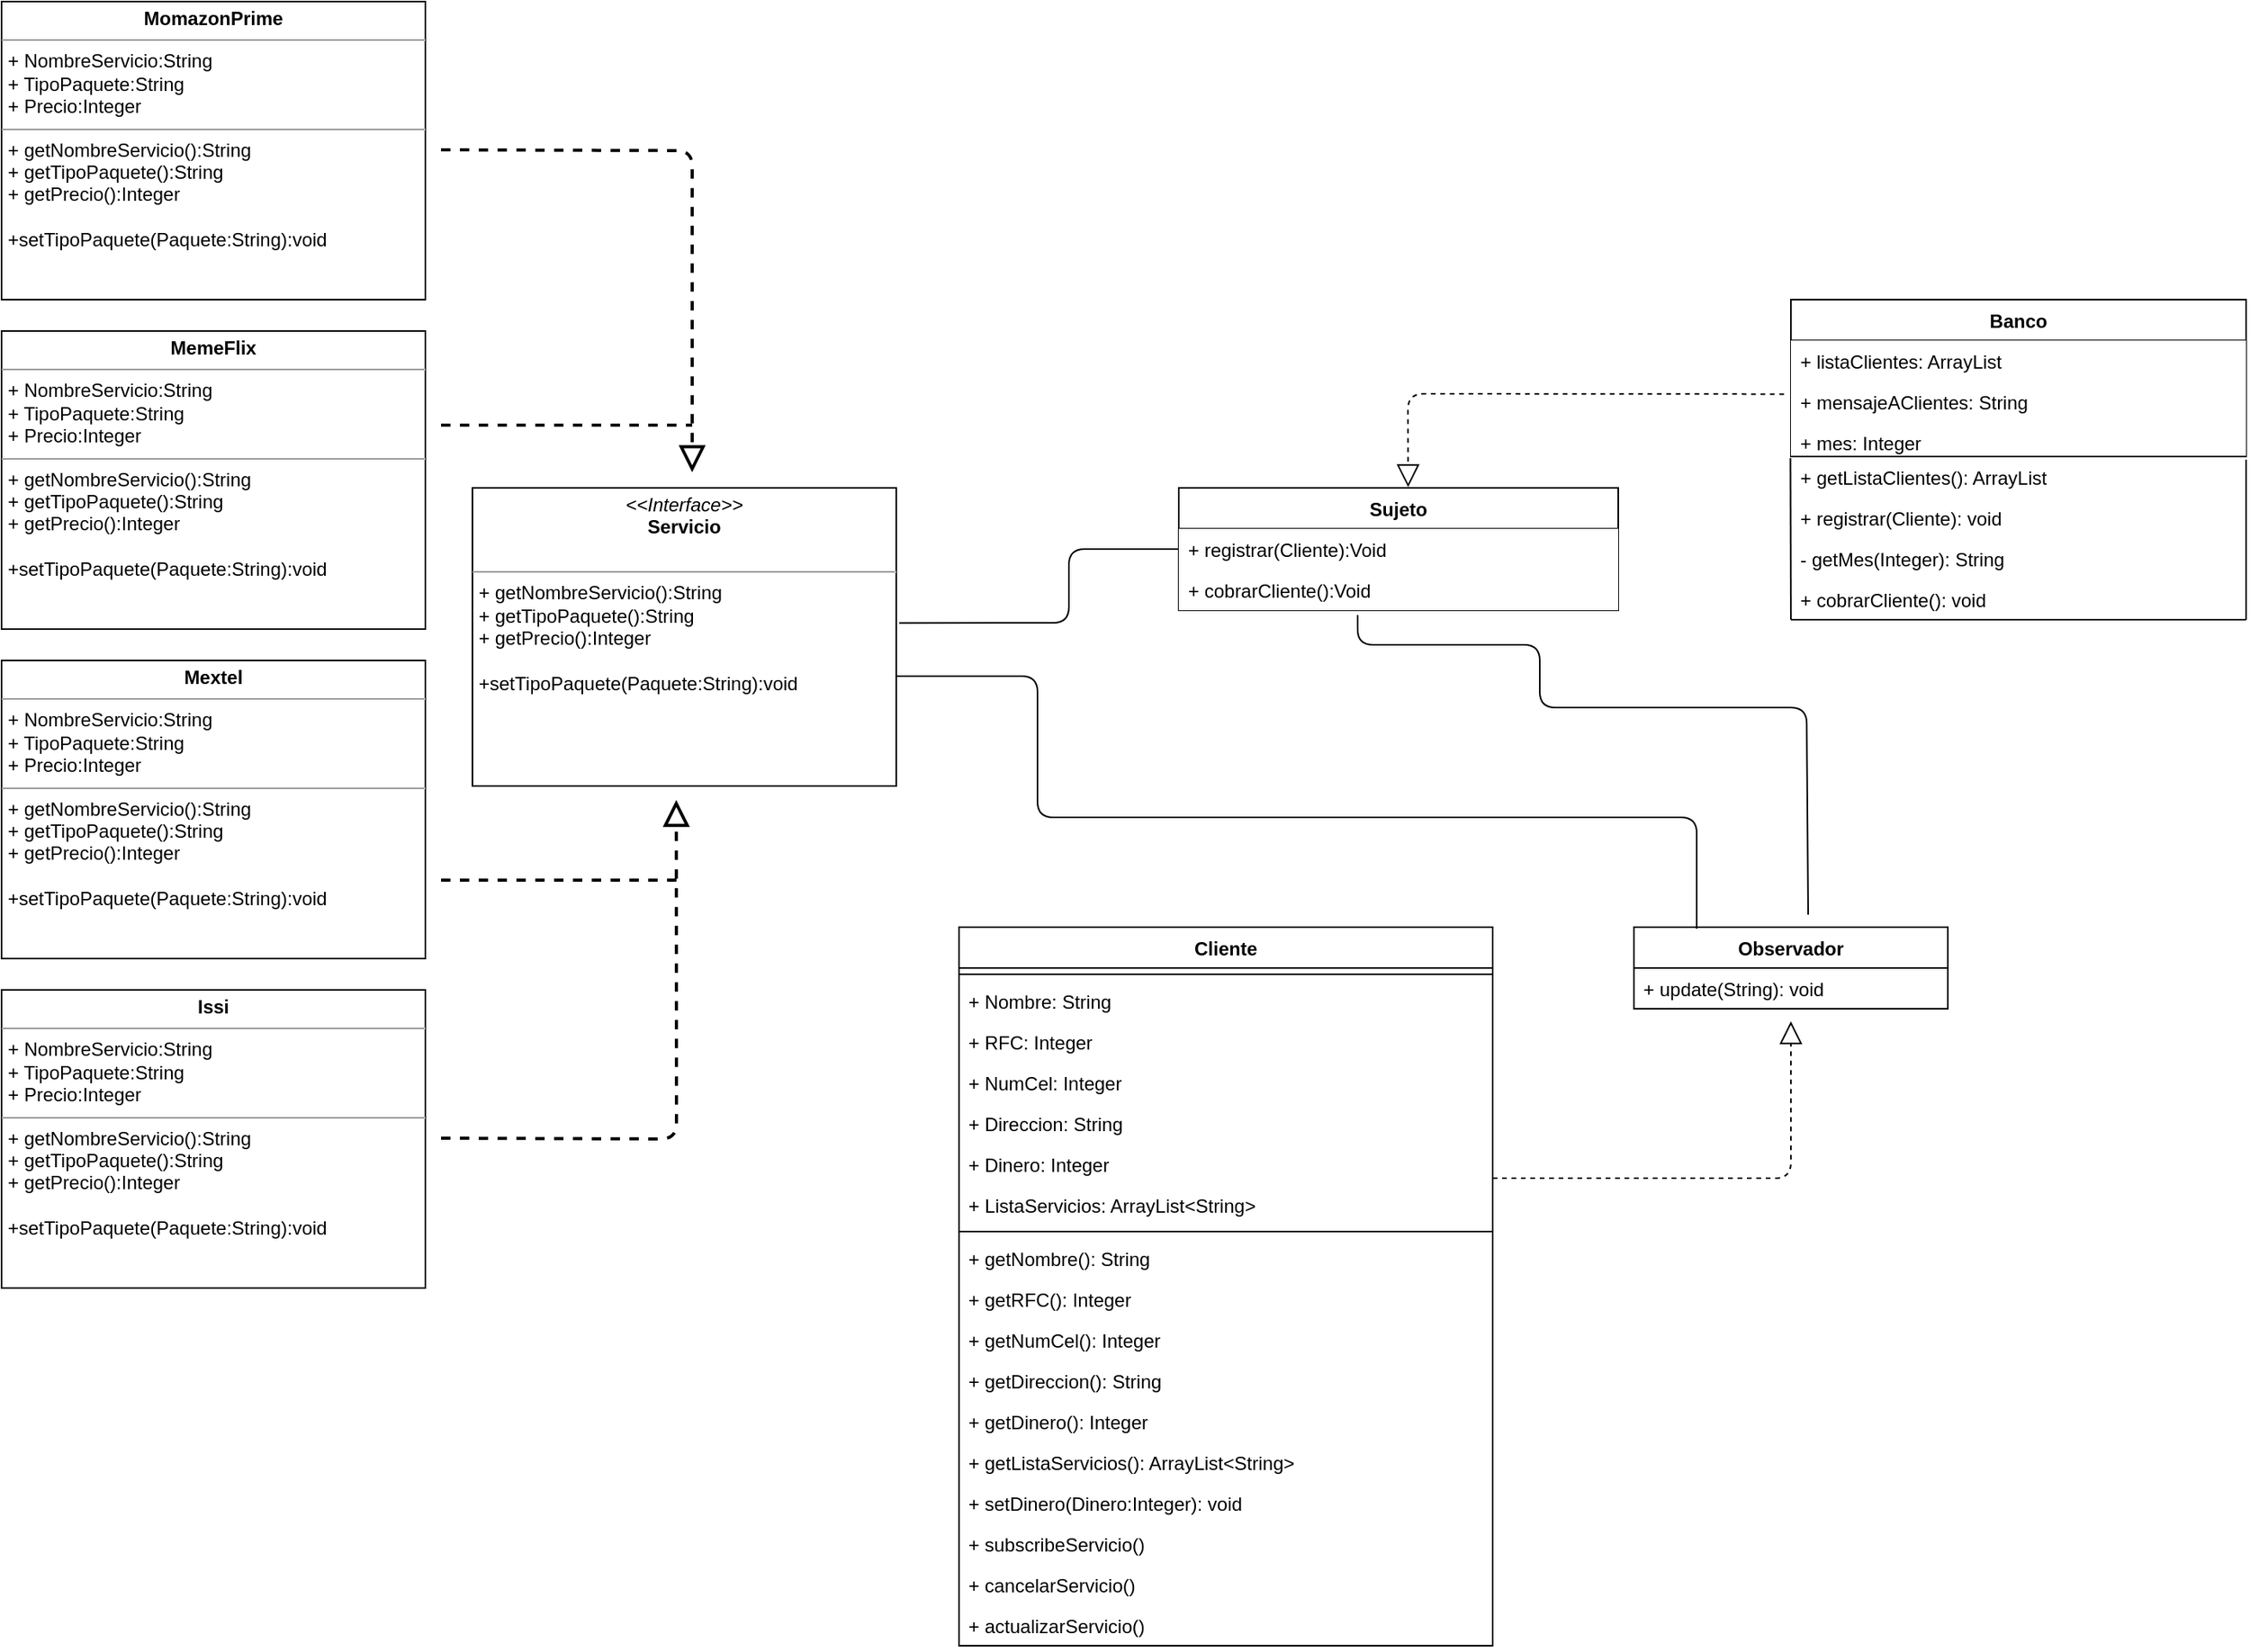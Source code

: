 <mxfile version="14.8.4" type="github">
  <diagram id="C5RBs43oDa-KdzZeNtuy" name="Page-1">
    <mxGraphModel dx="1422" dy="647" grid="1" gridSize="10" guides="1" tooltips="1" connect="1" arrows="1" fold="1" page="1" pageScale="1" pageWidth="1600" pageHeight="900" math="0" shadow="0">
      <root>
        <mxCell id="WIyWlLk6GJQsqaUBKTNV-0" />
        <mxCell id="WIyWlLk6GJQsqaUBKTNV-1" parent="WIyWlLk6GJQsqaUBKTNV-0" />
        <mxCell id="UXCm-4X5yz27VtnA_vT_-14" value="&lt;p style=&quot;margin: 0px ; margin-top: 4px ; text-align: center&quot;&gt;&lt;i&gt;&amp;lt;&amp;lt;Interface&amp;gt;&amp;gt;&lt;/i&gt;&lt;br&gt;&lt;b&gt;Servicio&lt;/b&gt;&lt;/p&gt;&lt;p style=&quot;margin: 0px ; margin-left: 4px&quot;&gt;&lt;br&gt;&lt;/p&gt;&lt;hr size=&quot;1&quot;&gt;&lt;p style=&quot;margin: 0px ; margin-left: 4px&quot;&gt;+ getNombreServicio():String&lt;/p&gt;&lt;p style=&quot;margin: 0px ; margin-left: 4px&quot;&gt;+ getTipoPaquete():String&lt;/p&gt;&lt;p style=&quot;margin: 0px ; margin-left: 4px&quot;&gt;+ getPrecio():Integer&lt;/p&gt;&lt;p style=&quot;margin: 0px ; margin-left: 4px&quot;&gt;&lt;br&gt;&lt;/p&gt;&lt;p style=&quot;margin: 0px ; margin-left: 4px&quot;&gt;+setTipoPaquete(Paquete:String):void&lt;/p&gt;&lt;p style=&quot;margin: 0px ; margin-left: 4px&quot;&gt;&lt;br&gt;&lt;/p&gt;" style="verticalAlign=top;align=left;overflow=fill;fontSize=12;fontFamily=Helvetica;html=1;" parent="WIyWlLk6GJQsqaUBKTNV-1" vertex="1">
          <mxGeometry x="320" y="340" width="270" height="190" as="geometry" />
        </mxCell>
        <mxCell id="UXCm-4X5yz27VtnA_vT_-15" value="Cliente" style="swimlane;fontStyle=1;align=center;verticalAlign=top;childLayout=stackLayout;horizontal=1;startSize=26;horizontalStack=0;resizeParent=1;resizeParentMax=0;resizeLast=0;collapsible=1;marginBottom=0;" parent="WIyWlLk6GJQsqaUBKTNV-1" vertex="1">
          <mxGeometry x="630" y="620" width="340" height="458" as="geometry" />
        </mxCell>
        <mxCell id="UXCm-4X5yz27VtnA_vT_-17" value="" style="line;strokeWidth=1;fillColor=none;align=left;verticalAlign=middle;spacingTop=-1;spacingLeft=3;spacingRight=3;rotatable=0;labelPosition=right;points=[];portConstraint=eastwest;" parent="UXCm-4X5yz27VtnA_vT_-15" vertex="1">
          <mxGeometry y="26" width="340" height="8" as="geometry" />
        </mxCell>
        <mxCell id="UXCm-4X5yz27VtnA_vT_-16" value="+ Nombre: String" style="text;strokeColor=none;fillColor=none;align=left;verticalAlign=top;spacingLeft=4;spacingRight=4;overflow=hidden;rotatable=0;points=[[0,0.5],[1,0.5]];portConstraint=eastwest;" parent="UXCm-4X5yz27VtnA_vT_-15" vertex="1">
          <mxGeometry y="34" width="340" height="26" as="geometry" />
        </mxCell>
        <mxCell id="UXCm-4X5yz27VtnA_vT_-19" value="+ RFC: Integer" style="text;strokeColor=none;fillColor=none;align=left;verticalAlign=top;spacingLeft=4;spacingRight=4;overflow=hidden;rotatable=0;points=[[0,0.5],[1,0.5]];portConstraint=eastwest;" parent="UXCm-4X5yz27VtnA_vT_-15" vertex="1">
          <mxGeometry y="60" width="340" height="26" as="geometry" />
        </mxCell>
        <mxCell id="UXCm-4X5yz27VtnA_vT_-20" value="+ NumCel: Integer" style="text;strokeColor=none;fillColor=none;align=left;verticalAlign=top;spacingLeft=4;spacingRight=4;overflow=hidden;rotatable=0;points=[[0,0.5],[1,0.5]];portConstraint=eastwest;" parent="UXCm-4X5yz27VtnA_vT_-15" vertex="1">
          <mxGeometry y="86" width="340" height="26" as="geometry" />
        </mxCell>
        <mxCell id="UXCm-4X5yz27VtnA_vT_-21" value="+ Direccion: String" style="text;strokeColor=none;fillColor=none;align=left;verticalAlign=top;spacingLeft=4;spacingRight=4;overflow=hidden;rotatable=0;points=[[0,0.5],[1,0.5]];portConstraint=eastwest;" parent="UXCm-4X5yz27VtnA_vT_-15" vertex="1">
          <mxGeometry y="112" width="340" height="26" as="geometry" />
        </mxCell>
        <mxCell id="UXCm-4X5yz27VtnA_vT_-22" value="+ Dinero: Integer" style="text;strokeColor=none;fillColor=none;align=left;verticalAlign=top;spacingLeft=4;spacingRight=4;overflow=hidden;rotatable=0;points=[[0,0.5],[1,0.5]];portConstraint=eastwest;" parent="UXCm-4X5yz27VtnA_vT_-15" vertex="1">
          <mxGeometry y="138" width="340" height="26" as="geometry" />
        </mxCell>
        <mxCell id="UXCm-4X5yz27VtnA_vT_-23" value="+ ListaServicios: ArrayList&lt;String&gt;" style="text;strokeColor=none;fillColor=none;align=left;verticalAlign=top;spacingLeft=4;spacingRight=4;overflow=hidden;rotatable=0;points=[[0,0.5],[1,0.5]];portConstraint=eastwest;" parent="UXCm-4X5yz27VtnA_vT_-15" vertex="1">
          <mxGeometry y="164" width="340" height="26" as="geometry" />
        </mxCell>
        <mxCell id="UXCm-4X5yz27VtnA_vT_-26" value="" style="line;strokeWidth=1;fillColor=none;align=left;verticalAlign=middle;spacingTop=-1;spacingLeft=3;spacingRight=3;rotatable=0;labelPosition=right;points=[];portConstraint=eastwest;" parent="UXCm-4X5yz27VtnA_vT_-15" vertex="1">
          <mxGeometry y="190" width="340" height="8" as="geometry" />
        </mxCell>
        <mxCell id="UXCm-4X5yz27VtnA_vT_-18" value="+ getNombre(): String" style="text;strokeColor=none;fillColor=none;align=left;verticalAlign=top;spacingLeft=4;spacingRight=4;overflow=hidden;rotatable=0;points=[[0,0.5],[1,0.5]];portConstraint=eastwest;" parent="UXCm-4X5yz27VtnA_vT_-15" vertex="1">
          <mxGeometry y="198" width="340" height="26" as="geometry" />
        </mxCell>
        <mxCell id="UXCm-4X5yz27VtnA_vT_-28" value="+ getRFC(): Integer" style="text;strokeColor=none;fillColor=none;align=left;verticalAlign=top;spacingLeft=4;spacingRight=4;overflow=hidden;rotatable=0;points=[[0,0.5],[1,0.5]];portConstraint=eastwest;" parent="UXCm-4X5yz27VtnA_vT_-15" vertex="1">
          <mxGeometry y="224" width="340" height="26" as="geometry" />
        </mxCell>
        <mxCell id="UXCm-4X5yz27VtnA_vT_-29" value="+ getNumCel(): Integer" style="text;strokeColor=none;fillColor=none;align=left;verticalAlign=top;spacingLeft=4;spacingRight=4;overflow=hidden;rotatable=0;points=[[0,0.5],[1,0.5]];portConstraint=eastwest;" parent="UXCm-4X5yz27VtnA_vT_-15" vertex="1">
          <mxGeometry y="250" width="340" height="26" as="geometry" />
        </mxCell>
        <mxCell id="UXCm-4X5yz27VtnA_vT_-30" value="+ getDireccion(): String" style="text;strokeColor=none;fillColor=none;align=left;verticalAlign=top;spacingLeft=4;spacingRight=4;overflow=hidden;rotatable=0;points=[[0,0.5],[1,0.5]];portConstraint=eastwest;" parent="UXCm-4X5yz27VtnA_vT_-15" vertex="1">
          <mxGeometry y="276" width="340" height="26" as="geometry" />
        </mxCell>
        <mxCell id="UXCm-4X5yz27VtnA_vT_-31" value="+ getDinero(): Integer" style="text;strokeColor=none;fillColor=none;align=left;verticalAlign=top;spacingLeft=4;spacingRight=4;overflow=hidden;rotatable=0;points=[[0,0.5],[1,0.5]];portConstraint=eastwest;" parent="UXCm-4X5yz27VtnA_vT_-15" vertex="1">
          <mxGeometry y="302" width="340" height="26" as="geometry" />
        </mxCell>
        <mxCell id="UXCm-4X5yz27VtnA_vT_-32" value="+ getListaServicios(): ArrayList&lt;String&gt;" style="text;strokeColor=none;fillColor=none;align=left;verticalAlign=top;spacingLeft=4;spacingRight=4;overflow=hidden;rotatable=0;points=[[0,0.5],[1,0.5]];portConstraint=eastwest;" parent="UXCm-4X5yz27VtnA_vT_-15" vertex="1">
          <mxGeometry y="328" width="340" height="26" as="geometry" />
        </mxCell>
        <mxCell id="UXCm-4X5yz27VtnA_vT_-34" value="+ setDinero(Dinero:Integer): void" style="text;strokeColor=none;fillColor=none;align=left;verticalAlign=top;spacingLeft=4;spacingRight=4;overflow=hidden;rotatable=0;points=[[0,0.5],[1,0.5]];portConstraint=eastwest;" parent="UXCm-4X5yz27VtnA_vT_-15" vertex="1">
          <mxGeometry y="354" width="340" height="26" as="geometry" />
        </mxCell>
        <mxCell id="UXCm-4X5yz27VtnA_vT_-39" value="+ subscribeServicio()" style="text;strokeColor=none;fillColor=none;align=left;verticalAlign=top;spacingLeft=4;spacingRight=4;overflow=hidden;rotatable=0;points=[[0,0.5],[1,0.5]];portConstraint=eastwest;" parent="UXCm-4X5yz27VtnA_vT_-15" vertex="1">
          <mxGeometry y="380" width="340" height="26" as="geometry" />
        </mxCell>
        <mxCell id="UXCm-4X5yz27VtnA_vT_-40" value="+ cancelarServicio()" style="text;strokeColor=none;fillColor=none;align=left;verticalAlign=top;spacingLeft=4;spacingRight=4;overflow=hidden;rotatable=0;points=[[0,0.5],[1,0.5]];portConstraint=eastwest;" parent="UXCm-4X5yz27VtnA_vT_-15" vertex="1">
          <mxGeometry y="406" width="340" height="26" as="geometry" />
        </mxCell>
        <mxCell id="UXCm-4X5yz27VtnA_vT_-41" value="+ actualizarServicio()" style="text;strokeColor=none;fillColor=none;align=left;verticalAlign=top;spacingLeft=4;spacingRight=4;overflow=hidden;rotatable=0;points=[[0,0.5],[1,0.5]];portConstraint=eastwest;" parent="UXCm-4X5yz27VtnA_vT_-15" vertex="1">
          <mxGeometry y="432" width="340" height="26" as="geometry" />
        </mxCell>
        <mxCell id="UXCm-4X5yz27VtnA_vT_-46" value="&lt;p style=&quot;margin: 0px ; margin-top: 4px ; text-align: center&quot;&gt;&lt;b&gt;MomazonPrime&lt;/b&gt;&lt;/p&gt;&lt;hr size=&quot;1&quot;&gt;&lt;p style=&quot;margin: 0px ; margin-left: 4px&quot;&gt;+ NombreServicio:String&lt;br&gt;&lt;/p&gt;&lt;p style=&quot;margin: 0px ; margin-left: 4px&quot;&gt;+ TipoPaquete:String&lt;/p&gt;&lt;p style=&quot;margin: 0px ; margin-left: 4px&quot;&gt;+ Precio:Integer&lt;/p&gt;&lt;hr size=&quot;1&quot;&gt;&lt;p style=&quot;margin: 0px ; margin-left: 4px&quot;&gt;+ getNombreServicio():String&lt;/p&gt;&lt;p style=&quot;margin: 0px ; margin-left: 4px&quot;&gt;+ getTipoPaquete():String&lt;/p&gt;&lt;p style=&quot;margin: 0px ; margin-left: 4px&quot;&gt;+ getPrecio():Integer&lt;/p&gt;&lt;p style=&quot;margin: 0px ; margin-left: 4px&quot;&gt;&lt;br&gt;&lt;/p&gt;&lt;p style=&quot;margin: 0px ; margin-left: 4px&quot;&gt;+setTipoPaquete(Paquete:String):void&lt;/p&gt;&lt;p style=&quot;margin: 0px ; margin-left: 4px&quot;&gt;&lt;br&gt;&lt;/p&gt;" style="verticalAlign=top;align=left;overflow=fill;fontSize=12;fontFamily=Helvetica;html=1;" parent="WIyWlLk6GJQsqaUBKTNV-1" vertex="1">
          <mxGeometry x="20" y="30" width="270" height="190" as="geometry" />
        </mxCell>
        <mxCell id="UXCm-4X5yz27VtnA_vT_-47" value="&lt;p style=&quot;margin: 0px ; margin-top: 4px ; text-align: center&quot;&gt;&lt;b&gt;MemeFlix&lt;/b&gt;&lt;/p&gt;&lt;hr size=&quot;1&quot;&gt;&lt;p style=&quot;margin: 0px ; margin-left: 4px&quot;&gt;+ NombreServicio:String&lt;br&gt;&lt;/p&gt;&lt;p style=&quot;margin: 0px ; margin-left: 4px&quot;&gt;+ TipoPaquete:String&lt;/p&gt;&lt;p style=&quot;margin: 0px ; margin-left: 4px&quot;&gt;+ Precio:Integer&lt;/p&gt;&lt;hr size=&quot;1&quot;&gt;&lt;p style=&quot;margin: 0px ; margin-left: 4px&quot;&gt;+ getNombreServicio():String&lt;/p&gt;&lt;p style=&quot;margin: 0px ; margin-left: 4px&quot;&gt;+ getTipoPaquete():String&lt;/p&gt;&lt;p style=&quot;margin: 0px ; margin-left: 4px&quot;&gt;+ getPrecio():Integer&lt;/p&gt;&lt;p style=&quot;margin: 0px ; margin-left: 4px&quot;&gt;&lt;br&gt;&lt;/p&gt;&lt;p style=&quot;margin: 0px ; margin-left: 4px&quot;&gt;+setTipoPaquete(Paquete:String):void&lt;/p&gt;&lt;p style=&quot;margin: 0px ; margin-left: 4px&quot;&gt;&lt;br&gt;&lt;/p&gt;" style="verticalAlign=top;align=left;overflow=fill;fontSize=12;fontFamily=Helvetica;html=1;" parent="WIyWlLk6GJQsqaUBKTNV-1" vertex="1">
          <mxGeometry x="20" y="240" width="270" height="190" as="geometry" />
        </mxCell>
        <mxCell id="UXCm-4X5yz27VtnA_vT_-48" value="&lt;p style=&quot;margin: 0px ; margin-top: 4px ; text-align: center&quot;&gt;&lt;b&gt;Mextel&lt;/b&gt;&lt;/p&gt;&lt;hr size=&quot;1&quot;&gt;&lt;p style=&quot;margin: 0px ; margin-left: 4px&quot;&gt;+ NombreServicio:String&lt;br&gt;&lt;/p&gt;&lt;p style=&quot;margin: 0px ; margin-left: 4px&quot;&gt;+ TipoPaquete:String&lt;/p&gt;&lt;p style=&quot;margin: 0px ; margin-left: 4px&quot;&gt;+ Precio:Integer&lt;/p&gt;&lt;hr size=&quot;1&quot;&gt;&lt;p style=&quot;margin: 0px ; margin-left: 4px&quot;&gt;+ getNombreServicio():String&lt;/p&gt;&lt;p style=&quot;margin: 0px ; margin-left: 4px&quot;&gt;+ getTipoPaquete():String&lt;/p&gt;&lt;p style=&quot;margin: 0px ; margin-left: 4px&quot;&gt;+ getPrecio():Integer&lt;/p&gt;&lt;p style=&quot;margin: 0px ; margin-left: 4px&quot;&gt;&lt;br&gt;&lt;/p&gt;&lt;p style=&quot;margin: 0px ; margin-left: 4px&quot;&gt;+setTipoPaquete(Paquete:String):void&lt;/p&gt;&lt;p style=&quot;margin: 0px ; margin-left: 4px&quot;&gt;&lt;br&gt;&lt;/p&gt;" style="verticalAlign=top;align=left;overflow=fill;fontSize=12;fontFamily=Helvetica;html=1;" parent="WIyWlLk6GJQsqaUBKTNV-1" vertex="1">
          <mxGeometry x="20" y="450" width="270" height="190" as="geometry" />
        </mxCell>
        <mxCell id="UXCm-4X5yz27VtnA_vT_-49" value="&lt;p style=&quot;margin: 0px ; margin-top: 4px ; text-align: center&quot;&gt;&lt;b&gt;Issi&lt;/b&gt;&lt;/p&gt;&lt;hr size=&quot;1&quot;&gt;&lt;p style=&quot;margin: 0px ; margin-left: 4px&quot;&gt;+ NombreServicio:String&lt;br&gt;&lt;/p&gt;&lt;p style=&quot;margin: 0px ; margin-left: 4px&quot;&gt;+ TipoPaquete:String&lt;/p&gt;&lt;p style=&quot;margin: 0px ; margin-left: 4px&quot;&gt;+ Precio:Integer&lt;/p&gt;&lt;hr size=&quot;1&quot;&gt;&lt;p style=&quot;margin: 0px ; margin-left: 4px&quot;&gt;+ getNombreServicio():String&lt;/p&gt;&lt;p style=&quot;margin: 0px ; margin-left: 4px&quot;&gt;+ getTipoPaquete():String&lt;/p&gt;&lt;p style=&quot;margin: 0px ; margin-left: 4px&quot;&gt;+ getPrecio():Integer&lt;/p&gt;&lt;p style=&quot;margin: 0px ; margin-left: 4px&quot;&gt;&lt;br&gt;&lt;/p&gt;&lt;p style=&quot;margin: 0px ; margin-left: 4px&quot;&gt;+setTipoPaquete(Paquete:String):void&lt;/p&gt;&lt;p style=&quot;margin: 0px ; margin-left: 4px&quot;&gt;&lt;br&gt;&lt;/p&gt;" style="verticalAlign=top;align=left;overflow=fill;fontSize=12;fontFamily=Helvetica;html=1;" parent="WIyWlLk6GJQsqaUBKTNV-1" vertex="1">
          <mxGeometry x="20" y="660" width="270" height="190" as="geometry" />
        </mxCell>
        <mxCell id="TAKdJk3aBp8MOPN_Zflu-2" value="" style="endArrow=block;dashed=1;endFill=0;endSize=12;html=1;strokeWidth=2;entryX=0.481;entryY=1.047;entryDx=0;entryDy=0;entryPerimeter=0;" parent="WIyWlLk6GJQsqaUBKTNV-1" target="UXCm-4X5yz27VtnA_vT_-14" edge="1">
          <mxGeometry width="160" relative="1" as="geometry">
            <mxPoint x="300" y="754.5" as="sourcePoint" />
            <mxPoint x="460" y="754.5" as="targetPoint" />
            <Array as="points">
              <mxPoint x="450" y="755" />
            </Array>
          </mxGeometry>
        </mxCell>
        <mxCell id="TAKdJk3aBp8MOPN_Zflu-3" value="" style="endArrow=block;dashed=1;endFill=0;endSize=12;html=1;strokeWidth=2;" parent="WIyWlLk6GJQsqaUBKTNV-1" edge="1">
          <mxGeometry width="160" relative="1" as="geometry">
            <mxPoint x="300" y="124.5" as="sourcePoint" />
            <mxPoint x="460" y="330" as="targetPoint" />
            <Array as="points">
              <mxPoint x="460" y="125" />
            </Array>
          </mxGeometry>
        </mxCell>
        <mxCell id="TAKdJk3aBp8MOPN_Zflu-4" value="" style="endArrow=none;dashed=1;html=1;strokeWidth=2;" parent="WIyWlLk6GJQsqaUBKTNV-1" edge="1">
          <mxGeometry width="50" height="50" relative="1" as="geometry">
            <mxPoint x="300" y="300" as="sourcePoint" />
            <mxPoint x="460" y="300" as="targetPoint" />
          </mxGeometry>
        </mxCell>
        <mxCell id="TAKdJk3aBp8MOPN_Zflu-5" value="" style="endArrow=none;dashed=1;html=1;strokeWidth=2;" parent="WIyWlLk6GJQsqaUBKTNV-1" edge="1">
          <mxGeometry width="50" height="50" relative="1" as="geometry">
            <mxPoint x="300" y="590" as="sourcePoint" />
            <mxPoint x="450" y="590" as="targetPoint" />
          </mxGeometry>
        </mxCell>
        <mxCell id="TAKdJk3aBp8MOPN_Zflu-10" value="Sujeto" style="swimlane;fontStyle=1;childLayout=stackLayout;horizontal=1;startSize=26;horizontalStack=0;resizeParent=1;resizeParentMax=0;resizeLast=0;collapsible=1;marginBottom=0;" parent="WIyWlLk6GJQsqaUBKTNV-1" vertex="1">
          <mxGeometry x="770" y="340" width="280" height="78" as="geometry" />
        </mxCell>
        <mxCell id="TAKdJk3aBp8MOPN_Zflu-11" value="+ registrar(Cliente):Void" style="text;strokeColor=none;align=left;verticalAlign=top;spacingLeft=4;spacingRight=4;overflow=hidden;rotatable=0;points=[[0,0.5],[1,0.5]];portConstraint=eastwest;fillColor=#ffffff;" parent="TAKdJk3aBp8MOPN_Zflu-10" vertex="1">
          <mxGeometry y="26" width="280" height="26" as="geometry" />
        </mxCell>
        <mxCell id="TAKdJk3aBp8MOPN_Zflu-12" value="+ cobrarCliente():Void" style="text;strokeColor=none;align=left;verticalAlign=top;spacingLeft=4;spacingRight=4;overflow=hidden;rotatable=0;points=[[0,0.5],[1,0.5]];portConstraint=eastwest;rounded=0;glass=0;fillColor=#ffffff;" parent="TAKdJk3aBp8MOPN_Zflu-10" vertex="1">
          <mxGeometry y="52" width="280" height="26" as="geometry" />
        </mxCell>
        <mxCell id="TAKdJk3aBp8MOPN_Zflu-14" value="Banco" style="swimlane;fontStyle=1;align=center;verticalAlign=top;childLayout=stackLayout;horizontal=1;startSize=26;horizontalStack=0;resizeParent=1;resizeParentMax=0;resizeLast=0;collapsible=1;marginBottom=0;rounded=0;glass=0;" parent="WIyWlLk6GJQsqaUBKTNV-1" vertex="1">
          <mxGeometry x="1160" y="220" width="290" height="100" as="geometry" />
        </mxCell>
        <mxCell id="TAKdJk3aBp8MOPN_Zflu-15" value="+ listaClientes: ArrayList" style="text;strokeColor=none;align=left;verticalAlign=top;spacingLeft=4;spacingRight=4;overflow=hidden;rotatable=0;points=[[0,0.5],[1,0.5]];portConstraint=eastwest;fillColor=#ffffff;" parent="TAKdJk3aBp8MOPN_Zflu-14" vertex="1">
          <mxGeometry y="26" width="290" height="26" as="geometry" />
        </mxCell>
        <mxCell id="TAKdJk3aBp8MOPN_Zflu-17" value="+ mensajeAClientes: String" style="text;strokeColor=none;align=left;verticalAlign=top;spacingLeft=4;spacingRight=4;overflow=hidden;rotatable=0;points=[[0,0.5],[1,0.5]];portConstraint=eastwest;fillColor=#ffffff;portConstraintRotation=1;" parent="TAKdJk3aBp8MOPN_Zflu-14" vertex="1">
          <mxGeometry y="52" width="290" height="48" as="geometry" />
        </mxCell>
        <mxCell id="TAKdJk3aBp8MOPN_Zflu-28" value="+ mes: Integer" style="text;strokeColor=none;align=left;verticalAlign=top;spacingLeft=4;spacingRight=4;overflow=hidden;rotatable=0;points=[[0,0.5],[1,0.5]];portConstraint=eastwest;fillColor=#ffffff;portConstraintRotation=1;" parent="WIyWlLk6GJQsqaUBKTNV-1" vertex="1">
          <mxGeometry x="1160" y="298" width="290" height="26" as="geometry" />
        </mxCell>
        <mxCell id="TAKdJk3aBp8MOPN_Zflu-30" value="+ getListaClientes(): ArrayList" style="text;strokeColor=none;align=left;verticalAlign=top;spacingLeft=4;spacingRight=4;overflow=hidden;rotatable=0;points=[[0,0.5],[1,0.5]];portConstraint=eastwest;fillColor=#ffffff;portConstraintRotation=1;" parent="WIyWlLk6GJQsqaUBKTNV-1" vertex="1">
          <mxGeometry x="1160" y="320" width="290" height="26" as="geometry" />
        </mxCell>
        <mxCell id="TAKdJk3aBp8MOPN_Zflu-31" value="+ registrar(Cliente): void" style="text;strokeColor=none;align=left;verticalAlign=top;spacingLeft=4;spacingRight=4;overflow=hidden;rotatable=0;points=[[0,0.5],[1,0.5]];portConstraint=eastwest;fillColor=#ffffff;portConstraintRotation=1;" parent="WIyWlLk6GJQsqaUBKTNV-1" vertex="1">
          <mxGeometry x="1160" y="346" width="290" height="26" as="geometry" />
        </mxCell>
        <mxCell id="TAKdJk3aBp8MOPN_Zflu-16" value="" style="line;strokeWidth=1;align=left;verticalAlign=middle;spacingTop=-1;spacingLeft=3;spacingRight=3;rotatable=0;labelPosition=right;points=[];portConstraint=eastwest;" parent="WIyWlLk6GJQsqaUBKTNV-1" vertex="1">
          <mxGeometry x="1160" y="316" width="290" height="8" as="geometry" />
        </mxCell>
        <mxCell id="TAKdJk3aBp8MOPN_Zflu-32" value="+ cobrarCliente(): void" style="text;strokeColor=none;align=left;verticalAlign=top;spacingLeft=4;spacingRight=4;overflow=hidden;rotatable=0;points=[[0,0.5],[1,0.5]];portConstraint=eastwest;fillColor=#ffffff;portConstraintRotation=1;" parent="WIyWlLk6GJQsqaUBKTNV-1" vertex="1">
          <mxGeometry x="1160" y="398" width="290" height="26" as="geometry" />
        </mxCell>
        <mxCell id="TAKdJk3aBp8MOPN_Zflu-33" value="- getMes(Integer): String " style="text;strokeColor=none;align=left;verticalAlign=top;spacingLeft=4;spacingRight=4;overflow=hidden;rotatable=0;points=[[0,0.5],[1,0.5]];portConstraint=eastwest;fillColor=#ffffff;portConstraintRotation=1;" parent="WIyWlLk6GJQsqaUBKTNV-1" vertex="1">
          <mxGeometry x="1160" y="372" width="290" height="26" as="geometry" />
        </mxCell>
        <mxCell id="TAKdJk3aBp8MOPN_Zflu-35" value="" style="endArrow=none;html=1;strokeWidth=1;" parent="WIyWlLk6GJQsqaUBKTNV-1" edge="1">
          <mxGeometry width="50" height="50" relative="1" as="geometry">
            <mxPoint x="1450" y="424" as="sourcePoint" />
            <mxPoint x="1450" y="322" as="targetPoint" />
          </mxGeometry>
        </mxCell>
        <mxCell id="TAKdJk3aBp8MOPN_Zflu-36" value="" style="endArrow=none;html=1;strokeWidth=1;" parent="WIyWlLk6GJQsqaUBKTNV-1" edge="1">
          <mxGeometry width="50" height="50" relative="1" as="geometry">
            <mxPoint x="1450" y="424" as="sourcePoint" />
            <mxPoint x="1160" y="424" as="targetPoint" />
          </mxGeometry>
        </mxCell>
        <mxCell id="TAKdJk3aBp8MOPN_Zflu-37" value="" style="endArrow=none;html=1;strokeWidth=1;entryX=-0.001;entryY=0.038;entryDx=0;entryDy=0;entryPerimeter=0;" parent="WIyWlLk6GJQsqaUBKTNV-1" target="TAKdJk3aBp8MOPN_Zflu-30" edge="1">
          <mxGeometry width="50" height="50" relative="1" as="geometry">
            <mxPoint x="1160" y="424" as="sourcePoint" />
            <mxPoint x="1150" y="330" as="targetPoint" />
          </mxGeometry>
        </mxCell>
        <mxCell id="TAKdJk3aBp8MOPN_Zflu-40" value="" style="endArrow=block;dashed=1;endFill=0;endSize=12;html=1;strokeWidth=1;entryX=0.522;entryY=-0.006;entryDx=0;entryDy=0;entryPerimeter=0;exitX=-0.015;exitY=0.171;exitDx=0;exitDy=0;exitPerimeter=0;" parent="WIyWlLk6GJQsqaUBKTNV-1" source="TAKdJk3aBp8MOPN_Zflu-17" target="TAKdJk3aBp8MOPN_Zflu-10" edge="1">
          <mxGeometry width="160" relative="1" as="geometry">
            <mxPoint x="1060" y="330" as="sourcePoint" />
            <mxPoint x="1220" y="330" as="targetPoint" />
            <Array as="points">
              <mxPoint x="916" y="280" />
            </Array>
          </mxGeometry>
        </mxCell>
        <mxCell id="TAKdJk3aBp8MOPN_Zflu-41" value="Observador" style="swimlane;fontStyle=1;childLayout=stackLayout;horizontal=1;startSize=26;fillColor=none;horizontalStack=0;resizeParent=1;resizeParentMax=0;resizeLast=0;collapsible=1;marginBottom=0;rounded=0;glass=0;" parent="WIyWlLk6GJQsqaUBKTNV-1" vertex="1">
          <mxGeometry x="1060" y="620" width="200" height="52" as="geometry" />
        </mxCell>
        <mxCell id="TAKdJk3aBp8MOPN_Zflu-42" value="+ update(String): void" style="text;strokeColor=none;fillColor=none;align=left;verticalAlign=top;spacingLeft=4;spacingRight=4;overflow=hidden;rotatable=0;points=[[0,0.5],[1,0.5]];portConstraint=eastwest;" parent="TAKdJk3aBp8MOPN_Zflu-41" vertex="1">
          <mxGeometry y="26" width="200" height="26" as="geometry" />
        </mxCell>
        <mxCell id="TAKdJk3aBp8MOPN_Zflu-46" value="" style="endArrow=block;dashed=1;endFill=0;endSize=12;html=1;strokeWidth=1;" parent="WIyWlLk6GJQsqaUBKTNV-1" edge="1">
          <mxGeometry width="160" relative="1" as="geometry">
            <mxPoint x="970" y="780" as="sourcePoint" />
            <mxPoint x="1160" y="680" as="targetPoint" />
            <Array as="points">
              <mxPoint x="1160" y="780" />
            </Array>
          </mxGeometry>
        </mxCell>
        <mxCell id="TAKdJk3aBp8MOPN_Zflu-59" value="" style="endArrow=none;html=1;strokeWidth=1;entryX=0.2;entryY=0.019;entryDx=0;entryDy=0;entryPerimeter=0;" parent="WIyWlLk6GJQsqaUBKTNV-1" edge="1" target="TAKdJk3aBp8MOPN_Zflu-41">
          <mxGeometry width="50" height="50" relative="1" as="geometry">
            <mxPoint x="590" y="460" as="sourcePoint" />
            <mxPoint x="807" y="620" as="targetPoint" />
            <Array as="points">
              <mxPoint x="680" y="460" />
              <mxPoint x="680" y="550" />
              <mxPoint x="1100" y="550" />
            </Array>
          </mxGeometry>
        </mxCell>
        <mxCell id="TAKdJk3aBp8MOPN_Zflu-61" value="" style="endArrow=none;html=1;strokeWidth=1;exitX=1.007;exitY=0.453;exitDx=0;exitDy=0;exitPerimeter=0;entryX=0;entryY=0.5;entryDx=0;entryDy=0;" parent="WIyWlLk6GJQsqaUBKTNV-1" source="UXCm-4X5yz27VtnA_vT_-14" target="TAKdJk3aBp8MOPN_Zflu-10" edge="1">
          <mxGeometry width="50" height="50" relative="1" as="geometry">
            <mxPoint x="610" y="460" as="sourcePoint" />
            <mxPoint x="660" y="410" as="targetPoint" />
            <Array as="points">
              <mxPoint x="700" y="426" />
              <mxPoint x="700" y="379" />
            </Array>
          </mxGeometry>
        </mxCell>
        <mxCell id="TAKdJk3aBp8MOPN_Zflu-62" value="" style="endArrow=none;html=1;strokeWidth=1;exitX=0.555;exitY=-0.154;exitDx=0;exitDy=0;entryX=0.407;entryY=1.115;entryDx=0;entryDy=0;entryPerimeter=0;exitPerimeter=0;" parent="WIyWlLk6GJQsqaUBKTNV-1" source="TAKdJk3aBp8MOPN_Zflu-41" target="TAKdJk3aBp8MOPN_Zflu-12" edge="1">
          <mxGeometry width="50" height="50" relative="1" as="geometry">
            <mxPoint x="610" y="460" as="sourcePoint" />
            <mxPoint x="660" y="410" as="targetPoint" />
            <Array as="points">
              <mxPoint x="1170" y="480" />
              <mxPoint x="1000" y="480" />
              <mxPoint x="1000" y="440" />
              <mxPoint x="884" y="440" />
            </Array>
          </mxGeometry>
        </mxCell>
      </root>
    </mxGraphModel>
  </diagram>
</mxfile>
